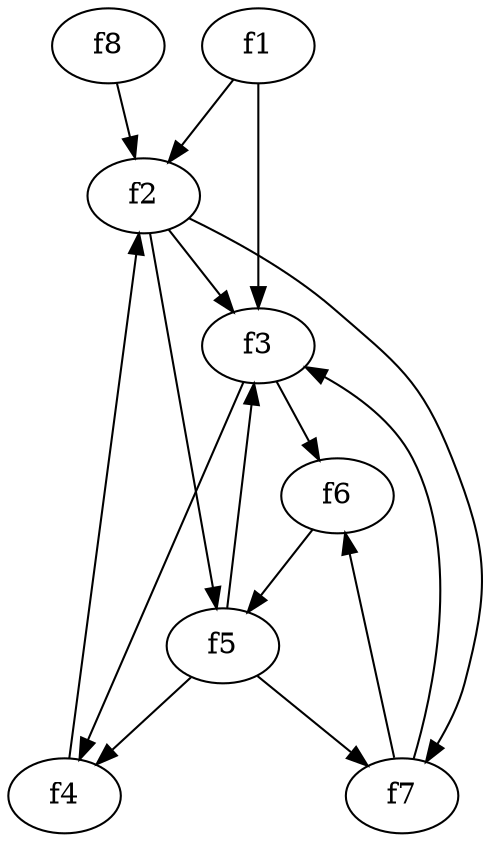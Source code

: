 strict digraph  {
f1;
f2;
f3;
f4;
f5;
f6;
f7;
f8;
f1 -> f3  [weight=2];
f1 -> f2  [weight=2];
f2 -> f7  [weight=2];
f2 -> f3  [weight=2];
f2 -> f5  [weight=2];
f3 -> f6  [weight=2];
f3 -> f4  [weight=2];
f4 -> f2  [weight=2];
f5 -> f3  [weight=2];
f5 -> f7  [weight=2];
f5 -> f4  [weight=2];
f6 -> f5  [weight=2];
f7 -> f3  [weight=2];
f7 -> f6  [weight=2];
f8 -> f2  [weight=2];
}
